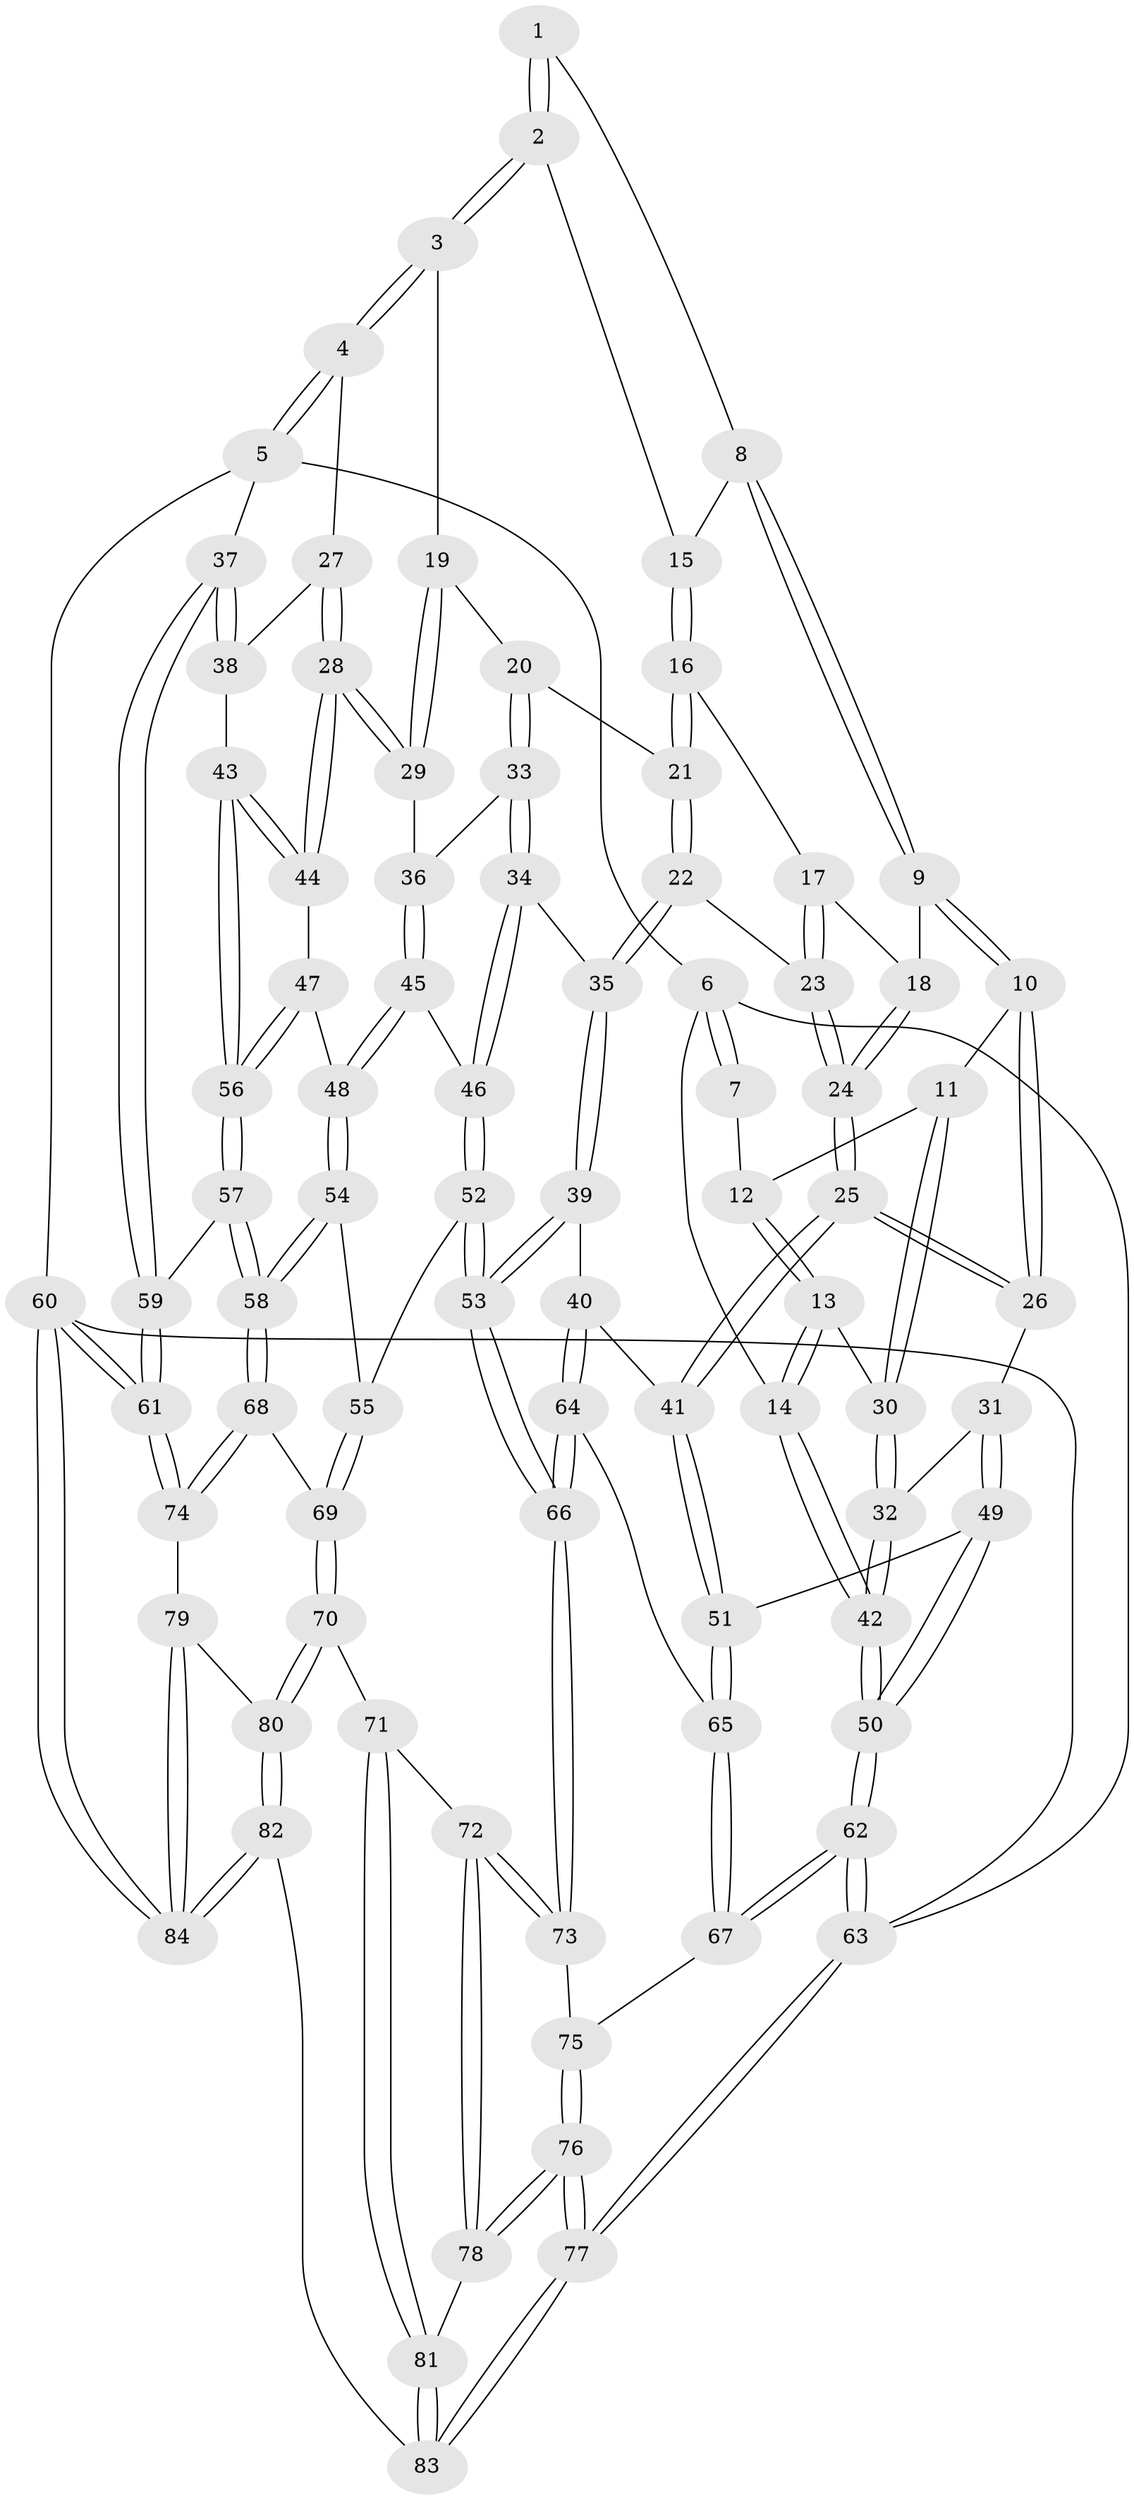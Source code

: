 // Generated by graph-tools (version 1.1) at 2025/27/03/15/25 16:27:56]
// undirected, 84 vertices, 207 edges
graph export_dot {
graph [start="1"]
  node [color=gray90,style=filled];
  1 [pos="+0.07674188851271008+0"];
  2 [pos="+0.592746513587648+0"];
  3 [pos="+0.6998636855924308+0"];
  4 [pos="+0.9836110631878822+0"];
  5 [pos="+1+0"];
  6 [pos="+0+0"];
  7 [pos="+0.04642000143023185+0"];
  8 [pos="+0.19758024249258752+0"];
  9 [pos="+0.20908237711387545+0.09608915573006566"];
  10 [pos="+0.19266676933969168+0.11245468393362676"];
  11 [pos="+0.08971138328070817+0.1414239072884323"];
  12 [pos="+0.06278630977734247+0.014950324973930314"];
  13 [pos="+0+0.20630957991688564"];
  14 [pos="+0+0.1868626783248231"];
  15 [pos="+0.3934632557661734+0.06230370102348832"];
  16 [pos="+0.38604741705319073+0.08400292701313099"];
  17 [pos="+0.36873630337506536+0.10547777597046634"];
  18 [pos="+0.2151156060088275+0.09943904549636705"];
  19 [pos="+0.6552965679528818+0"];
  20 [pos="+0.5354916021043348+0.17003158290910406"];
  21 [pos="+0.4856581027013083+0.17325144068489542"];
  22 [pos="+0.3998263068294181+0.23662683986897887"];
  23 [pos="+0.35372383351353476+0.21717202722993345"];
  24 [pos="+0.30550564712293427+0.23891225935167687"];
  25 [pos="+0.2386806540608512+0.32108917938534404"];
  26 [pos="+0.170401231247304+0.2951743674644371"];
  27 [pos="+0.7544610739765311+0.24607205929997877"];
  28 [pos="+0.7092274441075236+0.2802452549997659"];
  29 [pos="+0.6888467019680021+0.2711861383812506"];
  30 [pos="+0.02591227519063011+0.2145908443029072"];
  31 [pos="+0.11390535403570977+0.2952731549792549"];
  32 [pos="+0.10763561425502417+0.2912712086953332"];
  33 [pos="+0.549523351102214+0.23720349132351062"];
  34 [pos="+0.4868544056622244+0.3261490253879939"];
  35 [pos="+0.4643710297179104+0.3273791508139581"];
  36 [pos="+0.6720365876210851+0.27649148554030306"];
  37 [pos="+1+0.06244082440516734"];
  38 [pos="+0.9377298879530412+0.216088790924496"];
  39 [pos="+0.41044792214689096+0.3838752579116038"];
  40 [pos="+0.2947652300823935+0.4191810026531476"];
  41 [pos="+0.26157106172174405+0.37227841476337625"];
  42 [pos="+0+0.5083448023212279"];
  43 [pos="+0.7789161194038268+0.36567031635240943"];
  44 [pos="+0.7136951534934675+0.286445489129975"];
  45 [pos="+0.6248940494103475+0.33499390181187644"];
  46 [pos="+0.5388399203418422+0.3660540948442015"];
  47 [pos="+0.6550919343391+0.4092998460158413"];
  48 [pos="+0.6484664771327779+0.4117589655098787"];
  49 [pos="+0.05696640428234216+0.46567280987086734"];
  50 [pos="+0+0.5532713578527945"];
  51 [pos="+0.07498839768809278+0.47276875864836165"];
  52 [pos="+0.5721592019601363+0.4863710363426936"];
  53 [pos="+0.5113760474185224+0.5324916420362585"];
  54 [pos="+0.6130351230937786+0.47611512379984083"];
  55 [pos="+0.5851911970212484+0.48639375387598915"];
  56 [pos="+0.7822563451637129+0.38420881990741285"];
  57 [pos="+0.8294964135036036+0.4841938671506725"];
  58 [pos="+0.8248317119183783+0.5122279959425264"];
  59 [pos="+1+0.22703486320122046"];
  60 [pos="+1+1"];
  61 [pos="+1+0.7927144663262172"];
  62 [pos="+0+0.7917235374405335"];
  63 [pos="+0+1"];
  64 [pos="+0.28740555414861774+0.517211227197382"];
  65 [pos="+0.19674959713897022+0.5630404909753015"];
  66 [pos="+0.44482545895064896+0.6452814603174626"];
  67 [pos="+0.14442588537566406+0.6733829244015237"];
  68 [pos="+0.8557720415257762+0.6618992120963675"];
  69 [pos="+0.736494230408062+0.7015665320007937"];
  70 [pos="+0.6371554671247427+0.7595056160281219"];
  71 [pos="+0.5576250158636483+0.747588332643495"];
  72 [pos="+0.47903966021901806+0.7109466079596641"];
  73 [pos="+0.45222741959367674+0.6815858407599639"];
  74 [pos="+0.983106935384715+0.7286658651788173"];
  75 [pos="+0.2504193627496423+0.7650273802944931"];
  76 [pos="+0.19024562448129953+1"];
  77 [pos="+0.18596508993584543+1"];
  78 [pos="+0.37578935022262366+0.9190504093005872"];
  79 [pos="+0.8079080717492618+0.9258902323929571"];
  80 [pos="+0.6635982508527296+0.8719303819371025"];
  81 [pos="+0.5110631689509393+0.916587560667453"];
  82 [pos="+0.6164592214537649+1"];
  83 [pos="+0.5683637772964066+1"];
  84 [pos="+0.8035533269595599+1"];
  1 -- 2;
  1 -- 2;
  1 -- 8;
  2 -- 3;
  2 -- 3;
  2 -- 15;
  3 -- 4;
  3 -- 4;
  3 -- 19;
  4 -- 5;
  4 -- 5;
  4 -- 27;
  5 -- 6;
  5 -- 37;
  5 -- 60;
  6 -- 7;
  6 -- 7;
  6 -- 14;
  6 -- 63;
  7 -- 12;
  8 -- 9;
  8 -- 9;
  8 -- 15;
  9 -- 10;
  9 -- 10;
  9 -- 18;
  10 -- 11;
  10 -- 26;
  10 -- 26;
  11 -- 12;
  11 -- 30;
  11 -- 30;
  12 -- 13;
  12 -- 13;
  13 -- 14;
  13 -- 14;
  13 -- 30;
  14 -- 42;
  14 -- 42;
  15 -- 16;
  15 -- 16;
  16 -- 17;
  16 -- 21;
  16 -- 21;
  17 -- 18;
  17 -- 23;
  17 -- 23;
  18 -- 24;
  18 -- 24;
  19 -- 20;
  19 -- 29;
  19 -- 29;
  20 -- 21;
  20 -- 33;
  20 -- 33;
  21 -- 22;
  21 -- 22;
  22 -- 23;
  22 -- 35;
  22 -- 35;
  23 -- 24;
  23 -- 24;
  24 -- 25;
  24 -- 25;
  25 -- 26;
  25 -- 26;
  25 -- 41;
  25 -- 41;
  26 -- 31;
  27 -- 28;
  27 -- 28;
  27 -- 38;
  28 -- 29;
  28 -- 29;
  28 -- 44;
  28 -- 44;
  29 -- 36;
  30 -- 32;
  30 -- 32;
  31 -- 32;
  31 -- 49;
  31 -- 49;
  32 -- 42;
  32 -- 42;
  33 -- 34;
  33 -- 34;
  33 -- 36;
  34 -- 35;
  34 -- 46;
  34 -- 46;
  35 -- 39;
  35 -- 39;
  36 -- 45;
  36 -- 45;
  37 -- 38;
  37 -- 38;
  37 -- 59;
  37 -- 59;
  38 -- 43;
  39 -- 40;
  39 -- 53;
  39 -- 53;
  40 -- 41;
  40 -- 64;
  40 -- 64;
  41 -- 51;
  41 -- 51;
  42 -- 50;
  42 -- 50;
  43 -- 44;
  43 -- 44;
  43 -- 56;
  43 -- 56;
  44 -- 47;
  45 -- 46;
  45 -- 48;
  45 -- 48;
  46 -- 52;
  46 -- 52;
  47 -- 48;
  47 -- 56;
  47 -- 56;
  48 -- 54;
  48 -- 54;
  49 -- 50;
  49 -- 50;
  49 -- 51;
  50 -- 62;
  50 -- 62;
  51 -- 65;
  51 -- 65;
  52 -- 53;
  52 -- 53;
  52 -- 55;
  53 -- 66;
  53 -- 66;
  54 -- 55;
  54 -- 58;
  54 -- 58;
  55 -- 69;
  55 -- 69;
  56 -- 57;
  56 -- 57;
  57 -- 58;
  57 -- 58;
  57 -- 59;
  58 -- 68;
  58 -- 68;
  59 -- 61;
  59 -- 61;
  60 -- 61;
  60 -- 61;
  60 -- 84;
  60 -- 84;
  60 -- 63;
  61 -- 74;
  61 -- 74;
  62 -- 63;
  62 -- 63;
  62 -- 67;
  62 -- 67;
  63 -- 77;
  63 -- 77;
  64 -- 65;
  64 -- 66;
  64 -- 66;
  65 -- 67;
  65 -- 67;
  66 -- 73;
  66 -- 73;
  67 -- 75;
  68 -- 69;
  68 -- 74;
  68 -- 74;
  69 -- 70;
  69 -- 70;
  70 -- 71;
  70 -- 80;
  70 -- 80;
  71 -- 72;
  71 -- 81;
  71 -- 81;
  72 -- 73;
  72 -- 73;
  72 -- 78;
  72 -- 78;
  73 -- 75;
  74 -- 79;
  75 -- 76;
  75 -- 76;
  76 -- 77;
  76 -- 77;
  76 -- 78;
  76 -- 78;
  77 -- 83;
  77 -- 83;
  78 -- 81;
  79 -- 80;
  79 -- 84;
  79 -- 84;
  80 -- 82;
  80 -- 82;
  81 -- 83;
  81 -- 83;
  82 -- 83;
  82 -- 84;
  82 -- 84;
}
